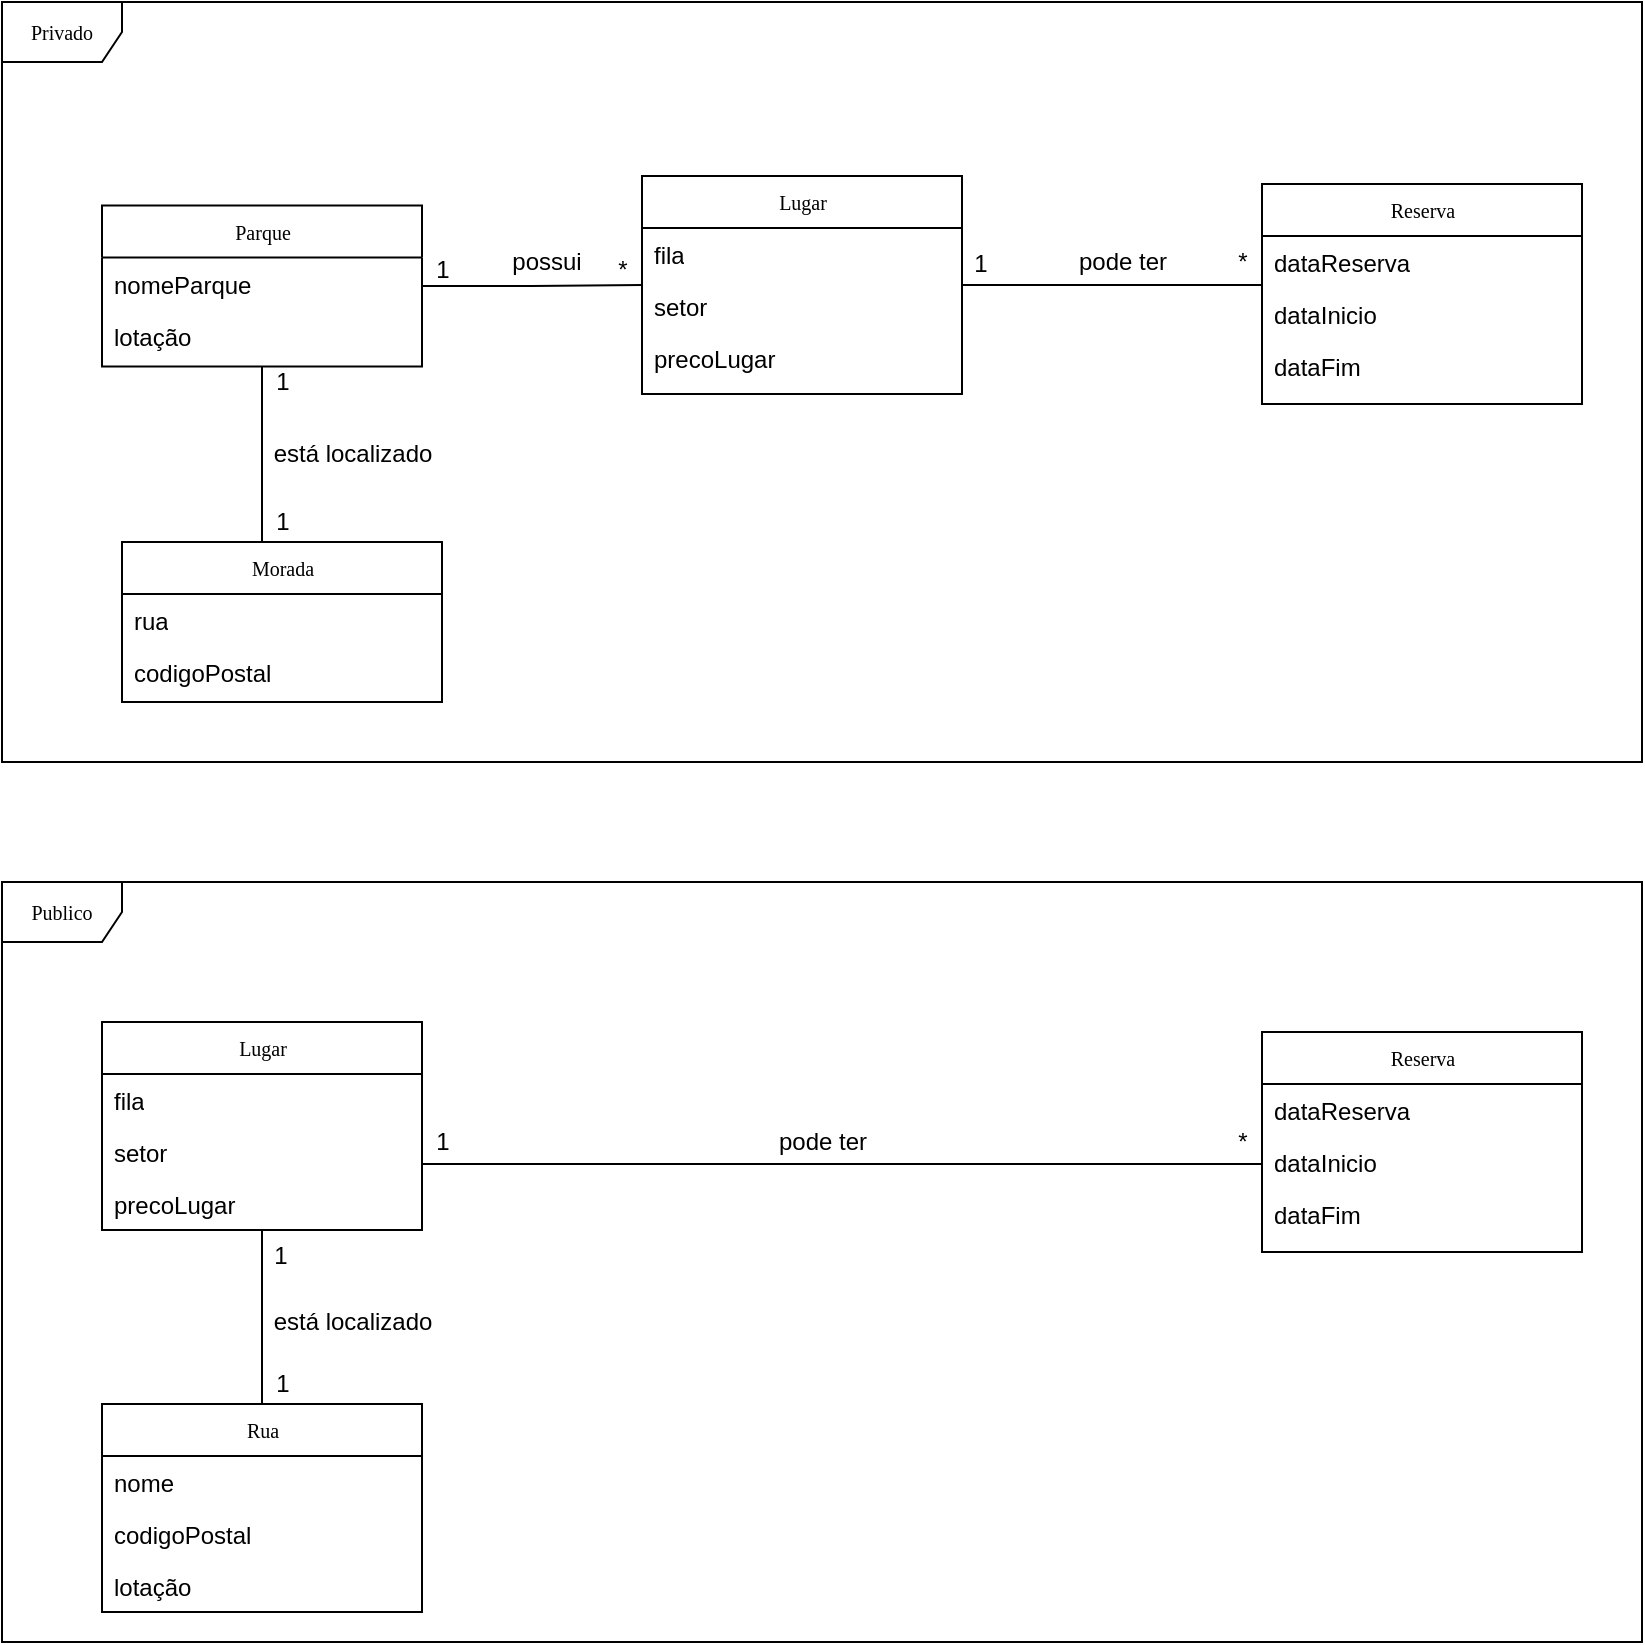 <mxfile version="13.9.9" type="device"><diagram name="Page-1" id="c4acf3e9-155e-7222-9cf6-157b1a14988f"><mxGraphModel dx="1680" dy="803" grid="1" gridSize="10" guides="1" tooltips="1" connect="1" arrows="1" fold="1" page="1" pageScale="1" pageWidth="850" pageHeight="1100" background="#ffffff" math="0" shadow="0"><root><mxCell id="0"/><mxCell id="1" parent="0"/><mxCell id="17acba5748e5396b-1" value="&lt;font style=&quot;font-size: 10px&quot;&gt;Privado&lt;/font&gt;" style="shape=umlFrame;whiteSpace=wrap;html=1;rounded=0;shadow=0;comic=0;labelBackgroundColor=none;strokeWidth=1;fontFamily=Verdana;fontSize=10;align=center;" parent="1" vertex="1"><mxGeometry x="20" y="20" width="820" height="380" as="geometry"/></mxCell><mxCell id="weCXbY3BfYb8oNCR6S-9-3" value="Reserva" style="swimlane;html=1;fontStyle=0;childLayout=stackLayout;horizontal=1;startSize=26;fillColor=none;horizontalStack=0;resizeParent=1;resizeLast=0;collapsible=1;marginBottom=0;swimlaneFillColor=#ffffff;rounded=0;shadow=0;comic=0;labelBackgroundColor=none;strokeWidth=1;fontFamily=Verdana;fontSize=10;align=center;" parent="1" vertex="1"><mxGeometry x="650" y="111" width="160" height="110" as="geometry"/></mxCell><mxCell id="weCXbY3BfYb8oNCR6S-9-4" value="dataReserva" style="text;html=1;strokeColor=none;fillColor=none;align=left;verticalAlign=top;spacingLeft=4;spacingRight=4;whiteSpace=wrap;overflow=hidden;rotatable=0;points=[[0,0.5],[1,0.5]];portConstraint=eastwest;" parent="weCXbY3BfYb8oNCR6S-9-3" vertex="1"><mxGeometry y="26" width="160" height="26" as="geometry"/></mxCell><mxCell id="weCXbY3BfYb8oNCR6S-9-5" value="dataInicio" style="text;html=1;strokeColor=none;fillColor=none;align=left;verticalAlign=top;spacingLeft=4;spacingRight=4;whiteSpace=wrap;overflow=hidden;rotatable=0;points=[[0,0.5],[1,0.5]];portConstraint=eastwest;" parent="weCXbY3BfYb8oNCR6S-9-3" vertex="1"><mxGeometry y="52" width="160" height="26" as="geometry"/></mxCell><mxCell id="weCXbY3BfYb8oNCR6S-9-6" value="dataFim" style="text;html=1;strokeColor=none;fillColor=none;align=left;verticalAlign=top;spacingLeft=4;spacingRight=4;whiteSpace=wrap;overflow=hidden;rotatable=0;points=[[0,0.5],[1,0.5]];portConstraint=eastwest;" parent="weCXbY3BfYb8oNCR6S-9-3" vertex="1"><mxGeometry y="78" width="160" height="26" as="geometry"/></mxCell><mxCell id="g_CCieYhGhdst798JBvd-4" style="edgeStyle=orthogonalEdgeStyle;rounded=0;orthogonalLoop=1;jettySize=auto;html=1;endArrow=none;endFill=0;" parent="1" source="weCXbY3BfYb8oNCR6S-9-17" target="weCXbY3BfYb8oNCR6S-9-3" edge="1"><mxGeometry relative="1" as="geometry"><Array as="points"><mxPoint x="590" y="161"/><mxPoint x="590" y="161"/></Array></mxGeometry></mxCell><mxCell id="weCXbY3BfYb8oNCR6S-9-17" value="Lugar" style="swimlane;html=1;fontStyle=0;childLayout=stackLayout;horizontal=1;startSize=26;fillColor=none;horizontalStack=0;resizeParent=1;resizeLast=0;collapsible=1;marginBottom=0;swimlaneFillColor=#ffffff;rounded=0;shadow=0;comic=0;labelBackgroundColor=none;strokeWidth=1;fontFamily=Verdana;fontSize=10;align=center;" parent="1" vertex="1"><mxGeometry x="340" y="107" width="160" height="109" as="geometry"/></mxCell><mxCell id="weCXbY3BfYb8oNCR6S-9-18" value="fila" style="text;html=1;strokeColor=none;fillColor=none;align=left;verticalAlign=top;spacingLeft=4;spacingRight=4;whiteSpace=wrap;overflow=hidden;rotatable=0;points=[[0,0.5],[1,0.5]];portConstraint=eastwest;" parent="weCXbY3BfYb8oNCR6S-9-17" vertex="1"><mxGeometry y="26" width="160" height="26" as="geometry"/></mxCell><mxCell id="weCXbY3BfYb8oNCR6S-9-19" value="setor" style="text;html=1;strokeColor=none;fillColor=none;align=left;verticalAlign=top;spacingLeft=4;spacingRight=4;whiteSpace=wrap;overflow=hidden;rotatable=0;points=[[0,0.5],[1,0.5]];portConstraint=eastwest;" parent="weCXbY3BfYb8oNCR6S-9-17" vertex="1"><mxGeometry y="52" width="160" height="26" as="geometry"/></mxCell><mxCell id="weCXbY3BfYb8oNCR6S-9-20" value="precoLugar" style="text;html=1;strokeColor=none;fillColor=none;align=left;verticalAlign=top;spacingLeft=4;spacingRight=4;whiteSpace=wrap;overflow=hidden;rotatable=0;points=[[0,0.5],[1,0.5]];portConstraint=eastwest;" parent="weCXbY3BfYb8oNCR6S-9-17" vertex="1"><mxGeometry y="78" width="160" height="26" as="geometry"/></mxCell><mxCell id="weCXbY3BfYb8oNCR6S-9-56" style="edgeStyle=orthogonalEdgeStyle;rounded=0;orthogonalLoop=1;jettySize=auto;html=1;endArrow=none;endFill=0;" parent="1" source="weCXbY3BfYb8oNCR6S-9-23" target="weCXbY3BfYb8oNCR6S-9-17" edge="1"><mxGeometry relative="1" as="geometry"/></mxCell><mxCell id="g_CCieYhGhdst798JBvd-9" style="edgeStyle=orthogonalEdgeStyle;rounded=0;orthogonalLoop=1;jettySize=auto;html=1;endArrow=none;endFill=0;" parent="1" source="weCXbY3BfYb8oNCR6S-9-23" target="g_CCieYhGhdst798JBvd-6" edge="1"><mxGeometry relative="1" as="geometry"><Array as="points"><mxPoint x="150" y="270"/><mxPoint x="150" y="270"/></Array></mxGeometry></mxCell><mxCell id="weCXbY3BfYb8oNCR6S-9-23" value="Parque" style="swimlane;html=1;fontStyle=0;childLayout=stackLayout;horizontal=1;startSize=26;fillColor=none;horizontalStack=0;resizeParent=1;resizeLast=0;collapsible=1;marginBottom=0;swimlaneFillColor=#ffffff;rounded=0;shadow=0;comic=0;labelBackgroundColor=none;strokeWidth=1;fontFamily=Verdana;fontSize=10;align=center;" parent="1" vertex="1"><mxGeometry x="70" y="121.75" width="160" height="80.5" as="geometry"/></mxCell><mxCell id="weCXbY3BfYb8oNCR6S-9-54" value="nomeParque" style="text;html=1;strokeColor=none;fillColor=none;align=left;verticalAlign=top;spacingLeft=4;spacingRight=4;whiteSpace=wrap;overflow=hidden;rotatable=0;points=[[0,0.5],[1,0.5]];portConstraint=eastwest;" parent="weCXbY3BfYb8oNCR6S-9-23" vertex="1"><mxGeometry y="26" width="160" height="26" as="geometry"/></mxCell><mxCell id="g_CCieYhGhdst798JBvd-37" value="lotação" style="text;strokeColor=none;fillColor=none;align=left;verticalAlign=top;spacingLeft=4;spacingRight=4;overflow=hidden;rotatable=0;points=[[0,0.5],[1,0.5]];portConstraint=eastwest;" parent="weCXbY3BfYb8oNCR6S-9-23" vertex="1"><mxGeometry y="52" width="160" height="26" as="geometry"/></mxCell><mxCell id="weCXbY3BfYb8oNCR6S-9-61" value="possui" style="text;html=1;align=center;verticalAlign=middle;resizable=0;points=[];autosize=1;" parent="1" vertex="1"><mxGeometry x="267" y="140" width="50" height="20" as="geometry"/></mxCell><mxCell id="weCXbY3BfYb8oNCR6S-9-63" value="1" style="text;html=1;align=center;verticalAlign=middle;resizable=0;points=[];autosize=1;" parent="1" vertex="1"><mxGeometry x="499" y="141" width="20" height="20" as="geometry"/></mxCell><mxCell id="weCXbY3BfYb8oNCR6S-9-66" value="*" style="text;html=1;align=center;verticalAlign=middle;resizable=0;points=[];autosize=1;" parent="1" vertex="1"><mxGeometry x="630" y="140" width="20" height="20" as="geometry"/></mxCell><mxCell id="weCXbY3BfYb8oNCR6S-9-67" value="pode ter" style="text;html=1;align=center;verticalAlign=middle;resizable=0;points=[];autosize=1;" parent="1" vertex="1"><mxGeometry x="550" y="140" width="60" height="20" as="geometry"/></mxCell><mxCell id="g_CCieYhGhdst798JBvd-6" value="Morada" style="swimlane;html=1;fontStyle=0;childLayout=stackLayout;horizontal=1;startSize=26;fillColor=none;horizontalStack=0;resizeParent=1;resizeLast=0;collapsible=1;marginBottom=0;swimlaneFillColor=#ffffff;rounded=0;shadow=0;comic=0;labelBackgroundColor=none;strokeWidth=1;fontFamily=Verdana;fontSize=10;align=center;" parent="1" vertex="1"><mxGeometry x="80" y="290" width="160" height="80" as="geometry"/></mxCell><mxCell id="g_CCieYhGhdst798JBvd-7" value="rua" style="text;html=1;strokeColor=none;fillColor=none;align=left;verticalAlign=top;spacingLeft=4;spacingRight=4;whiteSpace=wrap;overflow=hidden;rotatable=0;points=[[0,0.5],[1,0.5]];portConstraint=eastwest;" parent="g_CCieYhGhdst798JBvd-6" vertex="1"><mxGeometry y="26" width="160" height="26" as="geometry"/></mxCell><mxCell id="g_CCieYhGhdst798JBvd-8" value="codigoPostal" style="text;html=1;strokeColor=none;fillColor=none;align=left;verticalAlign=top;spacingLeft=4;spacingRight=4;whiteSpace=wrap;overflow=hidden;rotatable=0;points=[[0,0.5],[1,0.5]];portConstraint=eastwest;" parent="g_CCieYhGhdst798JBvd-6" vertex="1"><mxGeometry y="52" width="160" height="26" as="geometry"/></mxCell><mxCell id="g_CCieYhGhdst798JBvd-10" value="está localizado" style="text;html=1;align=center;verticalAlign=middle;resizable=0;points=[];autosize=1;" parent="1" vertex="1"><mxGeometry x="150" y="236" width="90" height="20" as="geometry"/></mxCell><mxCell id="g_CCieYhGhdst798JBvd-11" value="&lt;font style=&quot;font-size: 10px&quot;&gt;Publico&lt;/font&gt;" style="shape=umlFrame;whiteSpace=wrap;html=1;rounded=0;shadow=0;comic=0;labelBackgroundColor=none;strokeWidth=1;fontFamily=Verdana;fontSize=10;align=center;" parent="1" vertex="1"><mxGeometry x="20" y="460" width="820" height="380" as="geometry"/></mxCell><mxCell id="g_CCieYhGhdst798JBvd-12" value="Reserva" style="swimlane;html=1;fontStyle=0;childLayout=stackLayout;horizontal=1;startSize=26;fillColor=none;horizontalStack=0;resizeParent=1;resizeLast=0;collapsible=1;marginBottom=0;swimlaneFillColor=#ffffff;rounded=0;shadow=0;comic=0;labelBackgroundColor=none;strokeWidth=1;fontFamily=Verdana;fontSize=10;align=center;" parent="1" vertex="1"><mxGeometry x="650" y="535" width="160" height="110" as="geometry"/></mxCell><mxCell id="g_CCieYhGhdst798JBvd-13" value="dataReserva" style="text;html=1;strokeColor=none;fillColor=none;align=left;verticalAlign=top;spacingLeft=4;spacingRight=4;whiteSpace=wrap;overflow=hidden;rotatable=0;points=[[0,0.5],[1,0.5]];portConstraint=eastwest;" parent="g_CCieYhGhdst798JBvd-12" vertex="1"><mxGeometry y="26" width="160" height="26" as="geometry"/></mxCell><mxCell id="g_CCieYhGhdst798JBvd-14" value="dataInicio" style="text;html=1;strokeColor=none;fillColor=none;align=left;verticalAlign=top;spacingLeft=4;spacingRight=4;whiteSpace=wrap;overflow=hidden;rotatable=0;points=[[0,0.5],[1,0.5]];portConstraint=eastwest;" parent="g_CCieYhGhdst798JBvd-12" vertex="1"><mxGeometry y="52" width="160" height="26" as="geometry"/></mxCell><mxCell id="g_CCieYhGhdst798JBvd-15" value="dataFim" style="text;html=1;strokeColor=none;fillColor=none;align=left;verticalAlign=top;spacingLeft=4;spacingRight=4;whiteSpace=wrap;overflow=hidden;rotatable=0;points=[[0,0.5],[1,0.5]];portConstraint=eastwest;" parent="g_CCieYhGhdst798JBvd-12" vertex="1"><mxGeometry y="78" width="160" height="26" as="geometry"/></mxCell><mxCell id="g_CCieYhGhdst798JBvd-16" style="edgeStyle=orthogonalEdgeStyle;rounded=0;orthogonalLoop=1;jettySize=auto;html=1;endArrow=none;endFill=0;" parent="1" source="g_CCieYhGhdst798JBvd-17" target="g_CCieYhGhdst798JBvd-12" edge="1"><mxGeometry relative="1" as="geometry"><Array as="points"><mxPoint x="590" y="601"/><mxPoint x="590" y="601"/></Array></mxGeometry></mxCell><mxCell id="g_CCieYhGhdst798JBvd-17" value="Lugar" style="swimlane;html=1;fontStyle=0;childLayout=stackLayout;horizontal=1;startSize=26;fillColor=none;horizontalStack=0;resizeParent=1;resizeLast=0;collapsible=1;marginBottom=0;swimlaneFillColor=#ffffff;rounded=0;shadow=0;comic=0;labelBackgroundColor=none;strokeWidth=1;fontFamily=Verdana;fontSize=10;align=center;" parent="1" vertex="1"><mxGeometry x="70" y="530" width="160" height="104" as="geometry"/></mxCell><mxCell id="g_CCieYhGhdst798JBvd-18" value="fila" style="text;html=1;strokeColor=none;fillColor=none;align=left;verticalAlign=top;spacingLeft=4;spacingRight=4;whiteSpace=wrap;overflow=hidden;rotatable=0;points=[[0,0.5],[1,0.5]];portConstraint=eastwest;" parent="g_CCieYhGhdst798JBvd-17" vertex="1"><mxGeometry y="26" width="160" height="26" as="geometry"/></mxCell><mxCell id="g_CCieYhGhdst798JBvd-19" value="setor" style="text;html=1;strokeColor=none;fillColor=none;align=left;verticalAlign=top;spacingLeft=4;spacingRight=4;whiteSpace=wrap;overflow=hidden;rotatable=0;points=[[0,0.5],[1,0.5]];portConstraint=eastwest;" parent="g_CCieYhGhdst798JBvd-17" vertex="1"><mxGeometry y="52" width="160" height="26" as="geometry"/></mxCell><mxCell id="g_CCieYhGhdst798JBvd-20" value="precoLugar" style="text;html=1;strokeColor=none;fillColor=none;align=left;verticalAlign=top;spacingLeft=4;spacingRight=4;whiteSpace=wrap;overflow=hidden;rotatable=0;points=[[0,0.5],[1,0.5]];portConstraint=eastwest;" parent="g_CCieYhGhdst798JBvd-17" vertex="1"><mxGeometry y="78" width="160" height="26" as="geometry"/></mxCell><mxCell id="g_CCieYhGhdst798JBvd-21" style="edgeStyle=orthogonalEdgeStyle;rounded=0;orthogonalLoop=1;jettySize=auto;html=1;endArrow=none;endFill=0;" parent="1" source="g_CCieYhGhdst798JBvd-31" target="g_CCieYhGhdst798JBvd-17" edge="1"><mxGeometry relative="1" as="geometry"><mxPoint x="230" y="602.0" as="sourcePoint"/></mxGeometry></mxCell><mxCell id="g_CCieYhGhdst798JBvd-28" value="*" style="text;html=1;align=center;verticalAlign=middle;resizable=0;points=[];autosize=1;" parent="1" vertex="1"><mxGeometry x="630" y="580" width="20" height="20" as="geometry"/></mxCell><mxCell id="g_CCieYhGhdst798JBvd-29" value="pode ter" style="text;html=1;align=center;verticalAlign=middle;resizable=0;points=[];autosize=1;" parent="1" vertex="1"><mxGeometry x="400" y="580" width="60" height="20" as="geometry"/></mxCell><mxCell id="g_CCieYhGhdst798JBvd-31" value="Rua" style="swimlane;html=1;fontStyle=0;childLayout=stackLayout;horizontal=1;startSize=26;fillColor=none;horizontalStack=0;resizeParent=1;resizeLast=0;collapsible=1;marginBottom=0;swimlaneFillColor=#ffffff;rounded=0;shadow=0;comic=0;labelBackgroundColor=none;strokeWidth=1;fontFamily=Verdana;fontSize=10;align=center;" parent="1" vertex="1"><mxGeometry x="70" y="721" width="160" height="104" as="geometry"/></mxCell><mxCell id="g_CCieYhGhdst798JBvd-49" value="nome" style="text;strokeColor=none;fillColor=none;align=left;verticalAlign=top;spacingLeft=4;spacingRight=4;overflow=hidden;rotatable=0;points=[[0,0.5],[1,0.5]];portConstraint=eastwest;" parent="g_CCieYhGhdst798JBvd-31" vertex="1"><mxGeometry y="26" width="160" height="26" as="geometry"/></mxCell><mxCell id="g_CCieYhGhdst798JBvd-33" value="codigoPostal" style="text;html=1;strokeColor=none;fillColor=none;align=left;verticalAlign=top;spacingLeft=4;spacingRight=4;whiteSpace=wrap;overflow=hidden;rotatable=0;points=[[0,0.5],[1,0.5]];portConstraint=eastwest;" parent="g_CCieYhGhdst798JBvd-31" vertex="1"><mxGeometry y="52" width="160" height="26" as="geometry"/></mxCell><mxCell id="g_CCieYhGhdst798JBvd-39" value="lotação" style="text;strokeColor=none;fillColor=none;align=left;verticalAlign=top;spacingLeft=4;spacingRight=4;overflow=hidden;rotatable=0;points=[[0,0.5],[1,0.5]];portConstraint=eastwest;" parent="g_CCieYhGhdst798JBvd-31" vertex="1"><mxGeometry y="78" width="160" height="26" as="geometry"/></mxCell><mxCell id="g_CCieYhGhdst798JBvd-36" value="1" style="text;html=1;align=center;verticalAlign=middle;resizable=0;points=[];autosize=1;" parent="1" vertex="1"><mxGeometry x="230" y="144" width="20" height="20" as="geometry"/></mxCell><mxCell id="g_CCieYhGhdst798JBvd-40" value="1" style="text;html=1;align=center;verticalAlign=middle;resizable=0;points=[];autosize=1;" parent="1" vertex="1"><mxGeometry x="230" y="580" width="20" height="20" as="geometry"/></mxCell><mxCell id="g_CCieYhGhdst798JBvd-42" value="*" style="text;html=1;align=center;verticalAlign=middle;resizable=0;points=[];autosize=1;" parent="1" vertex="1"><mxGeometry x="320" y="144" width="20" height="20" as="geometry"/></mxCell><mxCell id="g_CCieYhGhdst798JBvd-43" value="1" style="text;html=1;align=center;verticalAlign=middle;resizable=0;points=[];autosize=1;" parent="1" vertex="1"><mxGeometry x="150" y="200" width="20" height="20" as="geometry"/></mxCell><mxCell id="g_CCieYhGhdst798JBvd-44" value="1" style="text;html=1;align=center;verticalAlign=middle;resizable=0;points=[];autosize=1;" parent="1" vertex="1"><mxGeometry x="150" y="270" width="20" height="20" as="geometry"/></mxCell><mxCell id="g_CCieYhGhdst798JBvd-45" value="está localizado" style="text;html=1;align=center;verticalAlign=middle;resizable=0;points=[];autosize=1;" parent="1" vertex="1"><mxGeometry x="150" y="670" width="90" height="20" as="geometry"/></mxCell><mxCell id="g_CCieYhGhdst798JBvd-46" value="1" style="text;html=1;align=center;verticalAlign=middle;resizable=0;points=[];autosize=1;" parent="1" vertex="1"><mxGeometry x="149" y="637" width="20" height="20" as="geometry"/></mxCell><mxCell id="g_CCieYhGhdst798JBvd-47" value="1" style="text;html=1;align=center;verticalAlign=middle;resizable=0;points=[];autosize=1;" parent="1" vertex="1"><mxGeometry x="150" y="701" width="20" height="20" as="geometry"/></mxCell></root></mxGraphModel></diagram></mxfile>